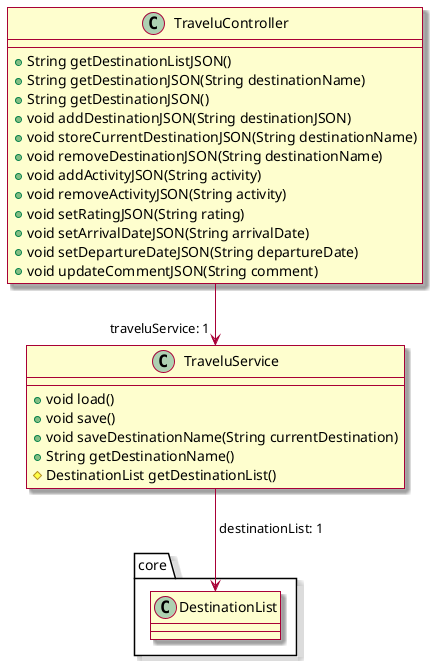 @startuml cdRest
skin rose

class TraveluController {
    + String getDestinationListJSON()
    + String getDestinationJSON(String destinationName)
    + String getDestinationJSON()
    + void addDestinationJSON(String destinationJSON)
    + void storeCurrentDestinationJSON(String destinationName)
    + void removeDestinationJSON(String destinationName)
    + void addActivityJSON(String activity)
    + void removeActivityJSON(String activity)
    + void setRatingJSON(String rating)
    + void setArrivalDateJSON(String arrivalDate)
    + void setDepartureDateJSON(String departureDate)
    + void updateCommentJSON(String comment)
}

class TraveluService {
    + void load()
    + void save()
    + void saveDestinationName(String currentDestination)
    + String getDestinationName()
    # DestinationList getDestinationList()    
}

package core {
    class DestinationList
}

TraveluController --> "traveluService: 1" TraveluService
TraveluService --> DestinationList : " destinationList: 1"
@enduml